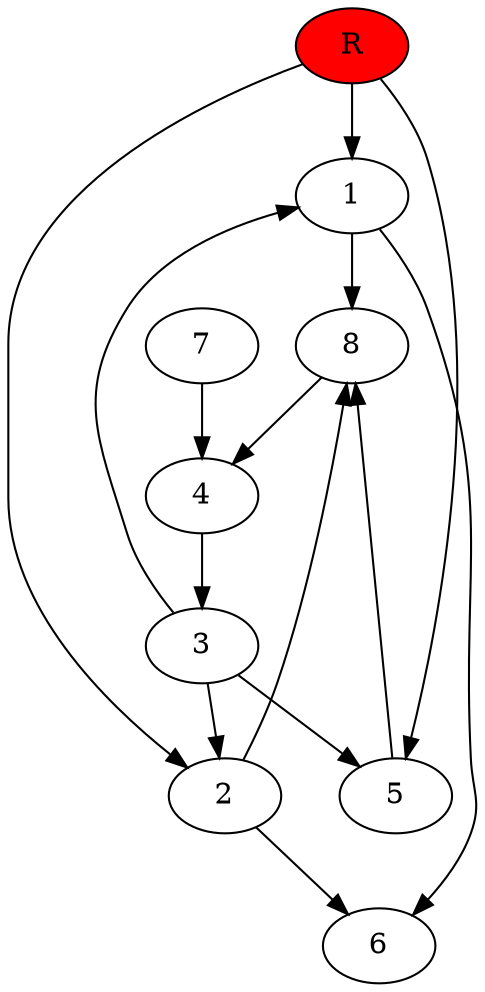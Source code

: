 digraph prb5707 {
	1
	2
	3
	4
	5
	6
	7
	8
	R [fillcolor="#ff0000" style=filled]
	1 -> 6
	1 -> 8
	2 -> 6
	2 -> 8
	3 -> 1
	3 -> 2
	3 -> 5
	4 -> 3
	5 -> 8
	7 -> 4
	8 -> 4
	R -> 1
	R -> 2
	R -> 5
}
